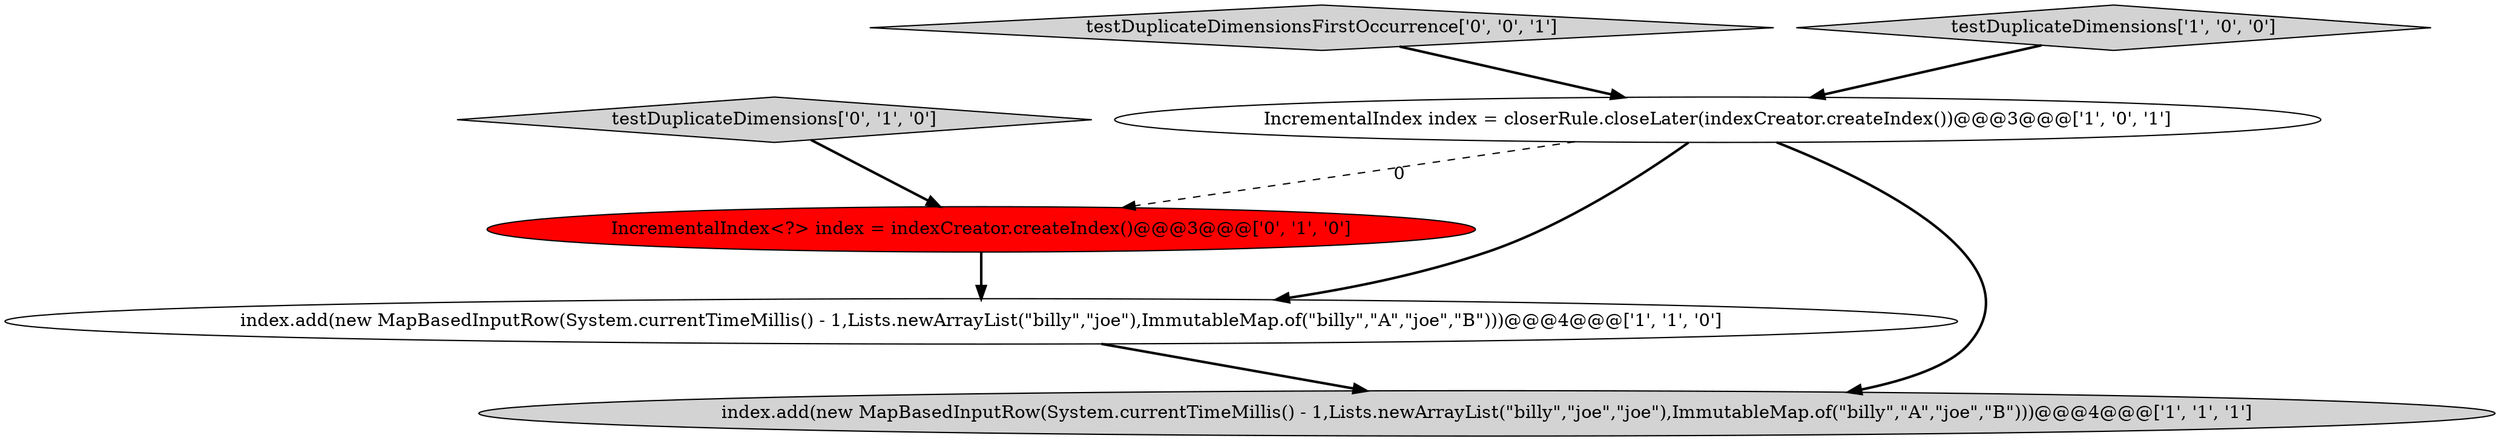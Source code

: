 digraph {
4 [style = filled, label = "IncrementalIndex<?> index = indexCreator.createIndex()@@@3@@@['0', '1', '0']", fillcolor = red, shape = ellipse image = "AAA1AAABBB2BBB"];
6 [style = filled, label = "testDuplicateDimensionsFirstOccurrence['0', '0', '1']", fillcolor = lightgray, shape = diamond image = "AAA0AAABBB3BBB"];
2 [style = filled, label = "index.add(new MapBasedInputRow(System.currentTimeMillis() - 1,Lists.newArrayList(\"billy\",\"joe\"),ImmutableMap.of(\"billy\",\"A\",\"joe\",\"B\")))@@@4@@@['1', '1', '0']", fillcolor = white, shape = ellipse image = "AAA0AAABBB1BBB"];
5 [style = filled, label = "testDuplicateDimensions['0', '1', '0']", fillcolor = lightgray, shape = diamond image = "AAA0AAABBB2BBB"];
1 [style = filled, label = "IncrementalIndex index = closerRule.closeLater(indexCreator.createIndex())@@@3@@@['1', '0', '1']", fillcolor = white, shape = ellipse image = "AAA0AAABBB1BBB"];
3 [style = filled, label = "index.add(new MapBasedInputRow(System.currentTimeMillis() - 1,Lists.newArrayList(\"billy\",\"joe\",\"joe\"),ImmutableMap.of(\"billy\",\"A\",\"joe\",\"B\")))@@@4@@@['1', '1', '1']", fillcolor = lightgray, shape = ellipse image = "AAA0AAABBB1BBB"];
0 [style = filled, label = "testDuplicateDimensions['1', '0', '0']", fillcolor = lightgray, shape = diamond image = "AAA0AAABBB1BBB"];
1->3 [style = bold, label=""];
1->4 [style = dashed, label="0"];
6->1 [style = bold, label=""];
1->2 [style = bold, label=""];
4->2 [style = bold, label=""];
0->1 [style = bold, label=""];
5->4 [style = bold, label=""];
2->3 [style = bold, label=""];
}
